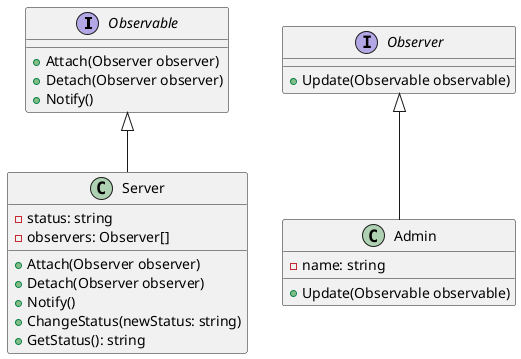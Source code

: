 @startuml

interface Observable {
    +Attach(Observer observer)
    +Detach(Observer observer)
    +Notify()
}

interface Observer {
    +Update(Observable observable)
}

class Server {
    -status: string
    -observers: Observer[]
    +Attach(Observer observer)
    +Detach(Observer observer)
    +Notify()
    +ChangeStatus(newStatus: string)
    +GetStatus(): string
}

class Admin {
    -name: string
    +Update(Observable observable)
}

Observable <|-- Server
Observer <|-- Admin

@enduml